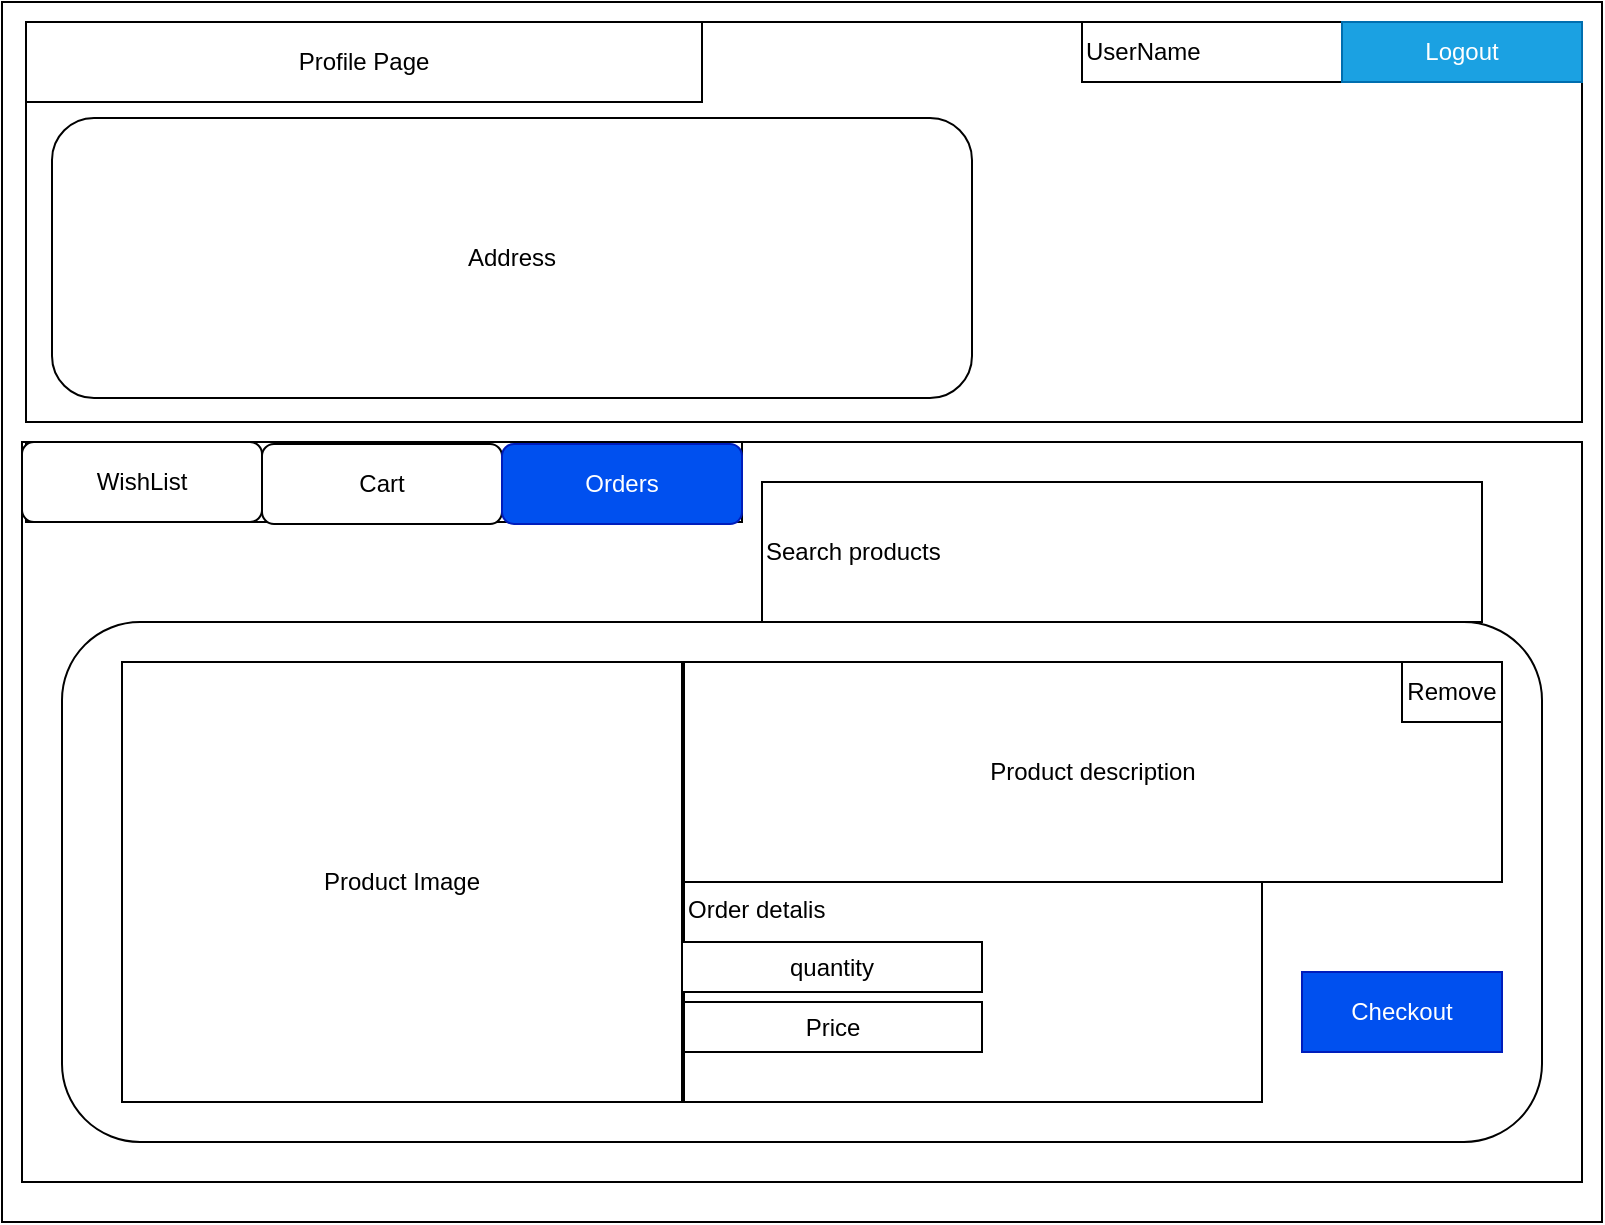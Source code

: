 <mxfile version="21.2.1" type="github">
  <diagram name="Page-1" id="vsd8F2-XAkdo3-YBkcUd">
    <mxGraphModel dx="1316" dy="579" grid="1" gridSize="10" guides="1" tooltips="1" connect="1" arrows="1" fold="1" page="1" pageScale="1" pageWidth="827" pageHeight="1169" math="0" shadow="0">
      <root>
        <mxCell id="0" />
        <mxCell id="1" parent="0" />
        <mxCell id="mWnlQc6YKfiYif101gf7-26" value="" style="rounded=0;whiteSpace=wrap;html=1;" vertex="1" parent="1">
          <mxGeometry x="40" y="30" width="800" height="610" as="geometry" />
        </mxCell>
        <mxCell id="mWnlQc6YKfiYif101gf7-27" value="" style="rounded=0;whiteSpace=wrap;html=1;" vertex="1" parent="1">
          <mxGeometry x="50" y="250" width="780" height="370" as="geometry" />
        </mxCell>
        <mxCell id="mWnlQc6YKfiYif101gf7-28" value="" style="rounded=0;whiteSpace=wrap;html=1;" vertex="1" parent="1">
          <mxGeometry x="52" y="250" width="358" height="40" as="geometry" />
        </mxCell>
        <mxCell id="mWnlQc6YKfiYif101gf7-29" value="WishList" style="rounded=1;whiteSpace=wrap;html=1;" vertex="1" parent="1">
          <mxGeometry x="50" y="250" width="120" height="40" as="geometry" />
        </mxCell>
        <mxCell id="mWnlQc6YKfiYif101gf7-30" value="Cart" style="rounded=1;whiteSpace=wrap;html=1;" vertex="1" parent="1">
          <mxGeometry x="170" y="251" width="120" height="40" as="geometry" />
        </mxCell>
        <mxCell id="mWnlQc6YKfiYif101gf7-31" value="Orders" style="rounded=1;whiteSpace=wrap;html=1;fillColor=#0050ef;fontColor=#ffffff;strokeColor=#001DBC;" vertex="1" parent="1">
          <mxGeometry x="290" y="251" width="120" height="40" as="geometry" />
        </mxCell>
        <mxCell id="mWnlQc6YKfiYif101gf7-32" value="" style="rounded=0;whiteSpace=wrap;html=1;" vertex="1" parent="1">
          <mxGeometry x="52" y="40" width="778" height="200" as="geometry" />
        </mxCell>
        <mxCell id="mWnlQc6YKfiYif101gf7-33" value="Address" style="rounded=1;whiteSpace=wrap;html=1;" vertex="1" parent="1">
          <mxGeometry x="65" y="88" width="460" height="140" as="geometry" />
        </mxCell>
        <mxCell id="mWnlQc6YKfiYif101gf7-34" value="" style="rounded=1;whiteSpace=wrap;html=1;" vertex="1" parent="1">
          <mxGeometry x="70" y="340" width="740" height="260" as="geometry" />
        </mxCell>
        <mxCell id="mWnlQc6YKfiYif101gf7-35" value="Product Image" style="rounded=0;whiteSpace=wrap;html=1;" vertex="1" parent="1">
          <mxGeometry x="100" y="360" width="280" height="220" as="geometry" />
        </mxCell>
        <mxCell id="mWnlQc6YKfiYif101gf7-36" value="Product description" style="rounded=0;whiteSpace=wrap;html=1;" vertex="1" parent="1">
          <mxGeometry x="381" y="360" width="409" height="110" as="geometry" />
        </mxCell>
        <mxCell id="mWnlQc6YKfiYif101gf7-37" value="Profile Page" style="rounded=0;whiteSpace=wrap;html=1;" vertex="1" parent="1">
          <mxGeometry x="52" y="40" width="338" height="40" as="geometry" />
        </mxCell>
        <mxCell id="mWnlQc6YKfiYif101gf7-38" value="UserName" style="rounded=0;whiteSpace=wrap;html=1;align=left;" vertex="1" parent="1">
          <mxGeometry x="580" y="40" width="250" height="30" as="geometry" />
        </mxCell>
        <mxCell id="mWnlQc6YKfiYif101gf7-39" value="Checkout" style="rounded=0;whiteSpace=wrap;html=1;fillColor=#0050ef;fontColor=#ffffff;strokeColor=#001DBC;" vertex="1" parent="1">
          <mxGeometry x="690" y="515" width="100" height="40" as="geometry" />
        </mxCell>
        <mxCell id="mWnlQc6YKfiYif101gf7-40" value="Remove" style="rounded=0;whiteSpace=wrap;html=1;fillColor=default;" vertex="1" parent="1">
          <mxGeometry x="740" y="360" width="50" height="30" as="geometry" />
        </mxCell>
        <mxCell id="mWnlQc6YKfiYif101gf7-41" value="Order detalis" style="rounded=0;whiteSpace=wrap;html=1;verticalAlign=top;align=left;" vertex="1" parent="1">
          <mxGeometry x="381" y="470" width="289" height="110" as="geometry" />
        </mxCell>
        <mxCell id="mWnlQc6YKfiYif101gf7-42" value="Logout" style="rounded=0;whiteSpace=wrap;html=1;fillColor=#1ba1e2;strokeColor=#006EAF;fontColor=#ffffff;" vertex="1" parent="1">
          <mxGeometry x="710" y="40" width="120" height="30" as="geometry" />
        </mxCell>
        <mxCell id="mWnlQc6YKfiYif101gf7-43" value="Search products&amp;nbsp;" style="rounded=0;whiteSpace=wrap;html=1;align=left;" vertex="1" parent="1">
          <mxGeometry x="420" y="270" width="360" height="70" as="geometry" />
        </mxCell>
        <mxCell id="mWnlQc6YKfiYif101gf7-44" value="quantity" style="rounded=0;whiteSpace=wrap;html=1;fillColor=default;" vertex="1" parent="1">
          <mxGeometry x="380" y="500" width="150" height="25" as="geometry" />
        </mxCell>
        <mxCell id="mWnlQc6YKfiYif101gf7-45" value="Price" style="rounded=0;whiteSpace=wrap;html=1;fillColor=default;" vertex="1" parent="1">
          <mxGeometry x="381" y="530" width="149" height="25" as="geometry" />
        </mxCell>
      </root>
    </mxGraphModel>
  </diagram>
</mxfile>
